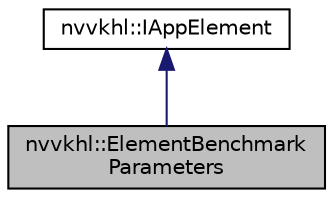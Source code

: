 digraph "nvvkhl::ElementBenchmarkParameters"
{
 // LATEX_PDF_SIZE
  edge [fontname="Helvetica",fontsize="10",labelfontname="Helvetica",labelfontsize="10"];
  node [fontname="Helvetica",fontsize="10",shape=record];
  Node1 [label="nvvkhl::ElementBenchmark\lParameters",height=0.2,width=0.4,color="black", fillcolor="grey75", style="filled", fontcolor="black",tooltip=" "];
  Node2 -> Node1 [dir="back",color="midnightblue",fontsize="10",style="solid",fontname="Helvetica"];
  Node2 [label="nvvkhl::IAppElement",height=0.2,width=0.4,color="black", fillcolor="white", style="filled",URL="$structnvvkhl_1_1_i_app_element.html",tooltip=" "];
}
